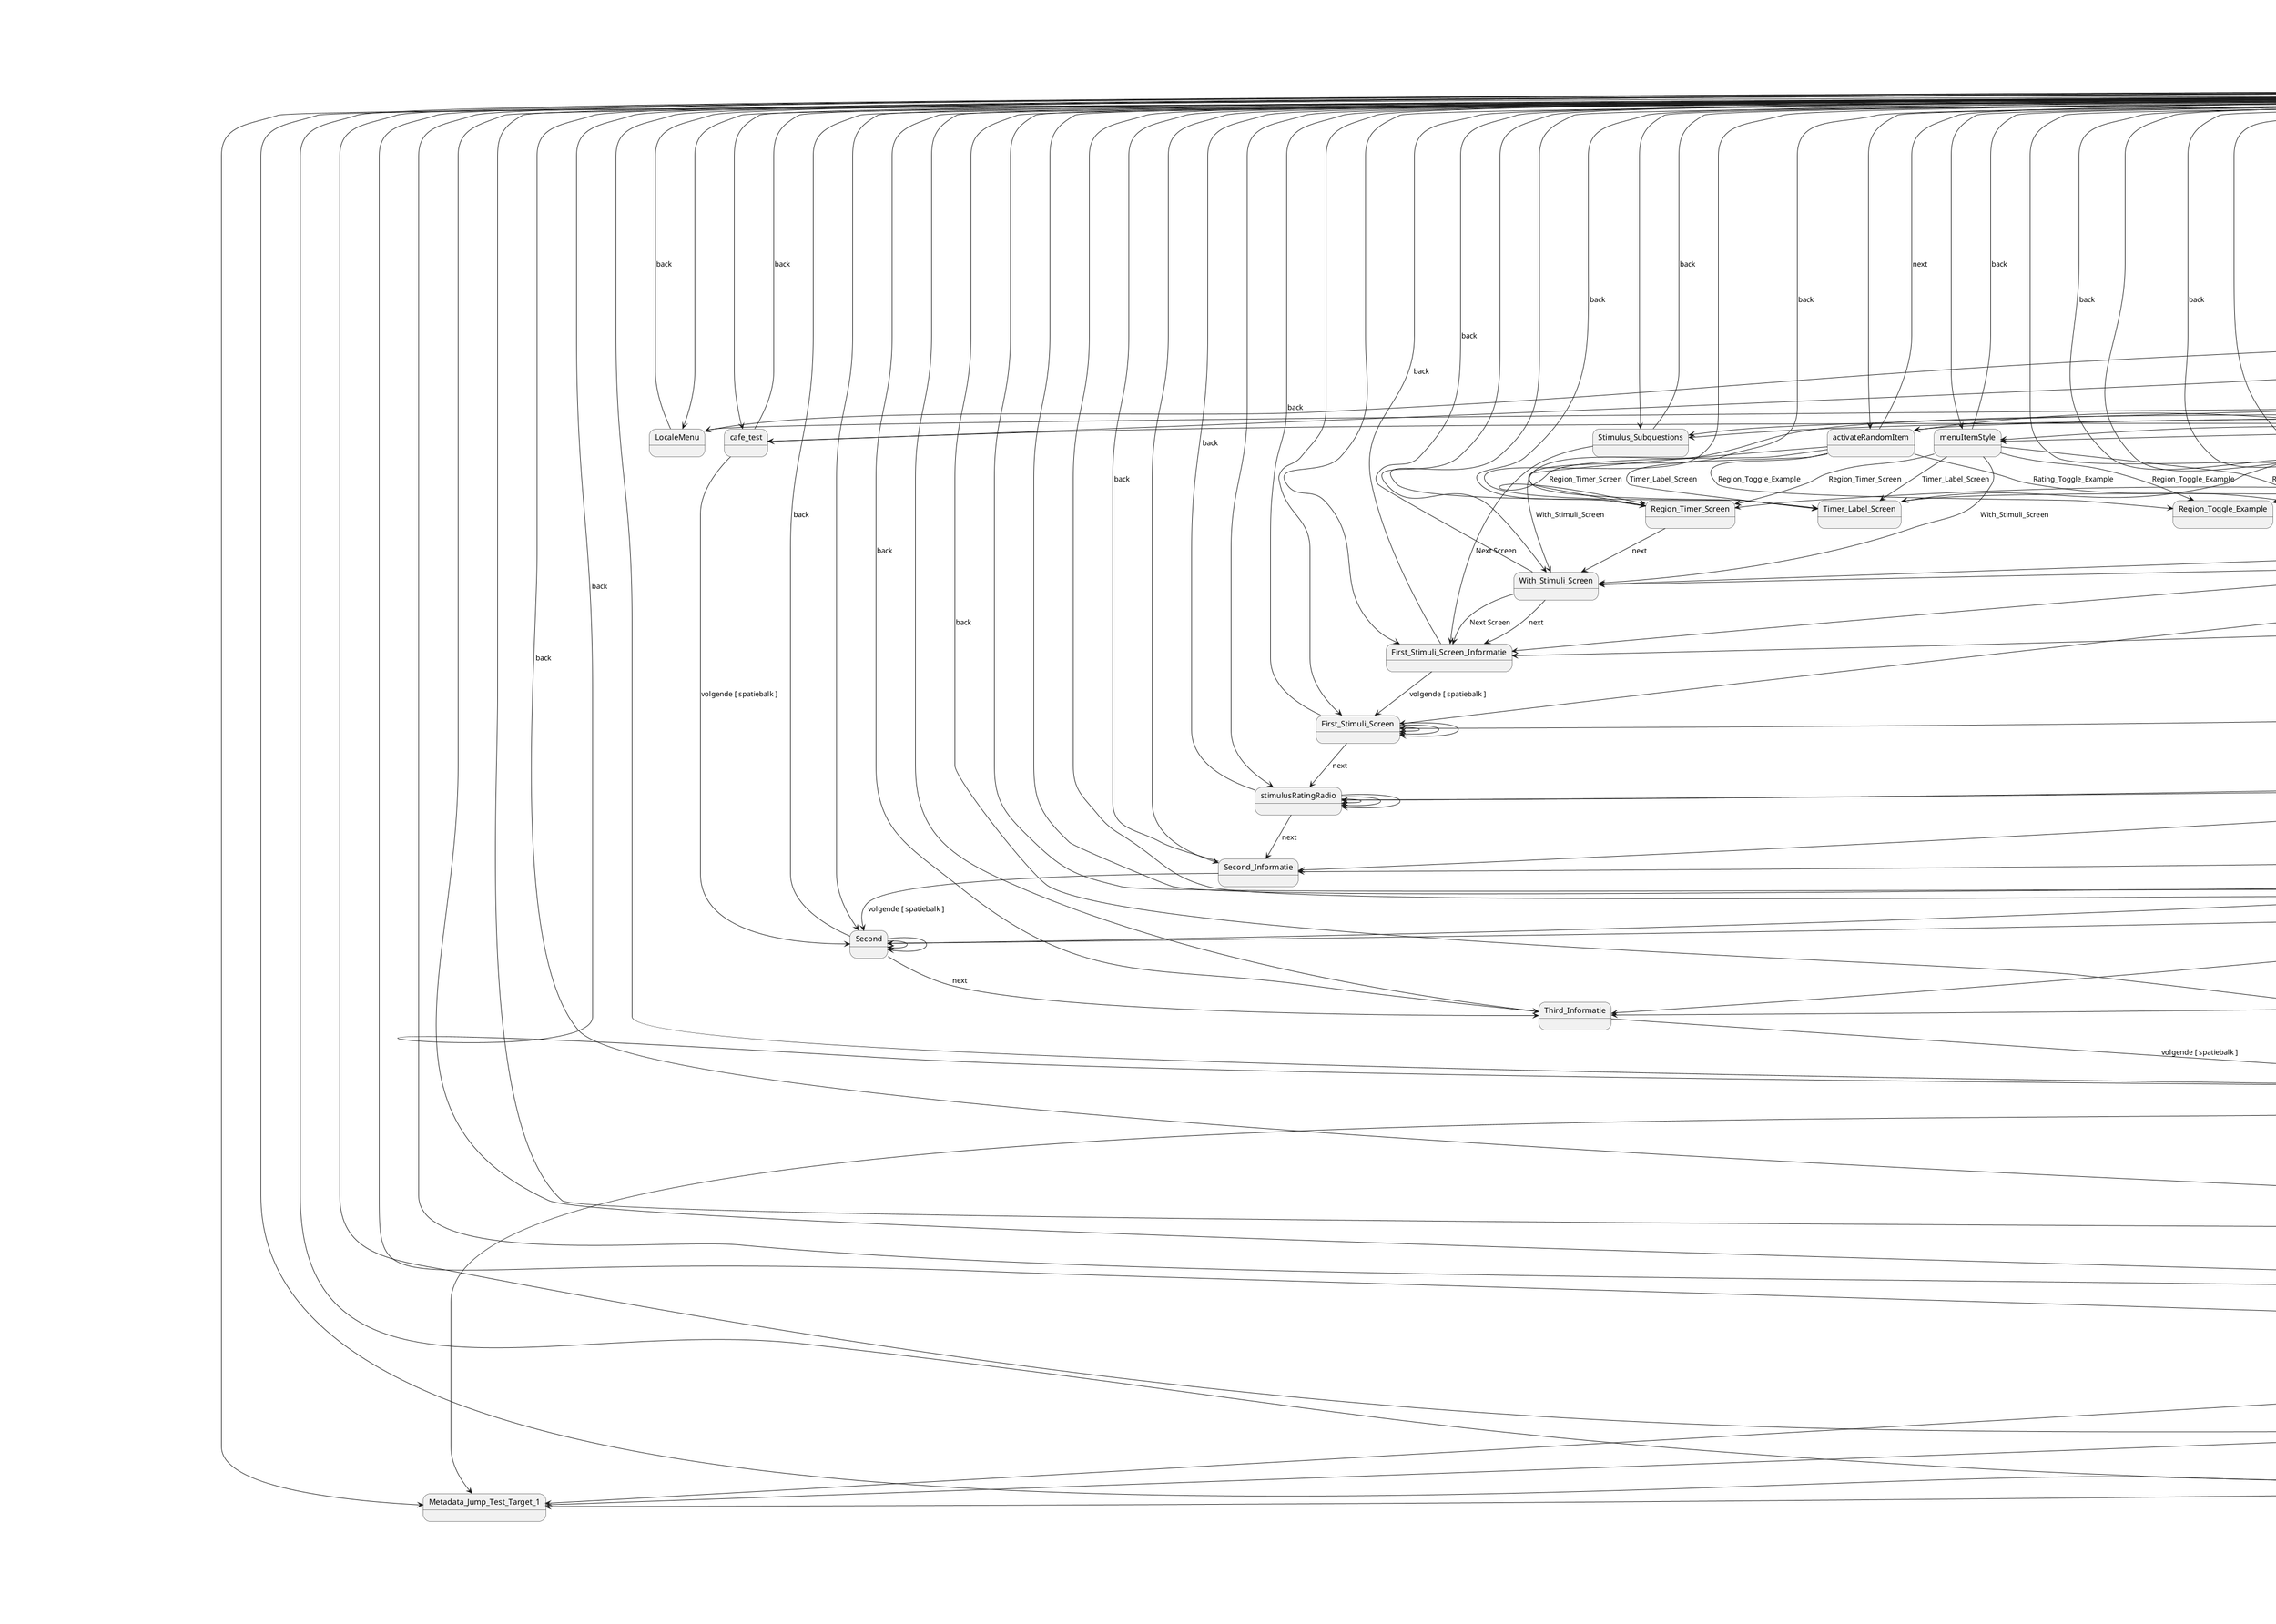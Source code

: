 @startuml
title with_stimulus_example
[*] --> Menu
state Menu
Menu --> Menu
Menu --> LocaleMenu
Menu --> Toestemming
Menu --> Informatie
Menu --> Gegevens
Menu --> Metadata_Jump_Test
Menu --> Metadata_Jump_Test_Target_1
Menu --> Metadata_Jump_Test_Target_2
Menu --> Metadata_Jump_Test_Target_3
Menu --> Metadata_Jump_Test_Target_4
Menu --> Metadata_Jump_Test_Target_5
Menu --> Metadata_Jump_Test_Target_6
Menu --> Metadata_Jump_Test_Target_7
Menu --> Metadata_Jump_Test_Target_8
Menu --> Metadata_Jump_Test_Target_9
Menu --> Metadata_Jump_Test_Target_10
Menu --> First_Stimuli_Screen_Informatie
Menu --> sticky_table_example
Menu --> sticky_menu_example
Menu --> sticky_region_example
Menu --> popup_dialogue_example
Menu --> compare_the_last_two_items
Menu --> Snooze
Menu --> Request_Notification_Screen
Menu --> Timer_Label_Screen
Menu --> Sequential_Display_Example0_6
Menu --> hardware_time_stamps
Menu --> Sequential_Display_Example
Menu --> Sequential_Display_FrameRateTimer
Menu --> RunTrialsSimple1000
Menu --> Audio_Input_Select
Menu --> Many_Short_Recordings
Menu --> One_Long_Recording
Menu --> Aggressive_Short_Recordings
Menu --> Region_Timer_Screen
Menu --> Region_Toggle_Example
Menu --> Rating_Toggle_Example
Menu --> Rating_Token_Text_Example
Menu --> Metadata_Enable_Visible
Menu --> Metadata_Current_Date
Menu --> last_seven_days
Menu --> replace_all_example
Menu --> four_different_topics
Menu --> request_focus_example
Menu --> input_slider_example
Menu --> append_unique_date
Menu --> Format_Current_DateTime
Menu --> currentDate_daysBetween_and_length
Menu --> add_times_example
Menu --> progressIndicator_example
Menu --> With_Stimuli_Screen
Menu --> Stimulus_Subquestions
Menu --> Has_Stimulus_Response
Menu --> First_Stimuli_Screen
Menu --> stimulusResponse_logTokenText
Menu --> stimulusRatingRadio
Menu --> Metadata_HtmlTokenText
Menu --> Second_Informatie
Menu --> hasGetParameter
Menu --> cafe_test
Menu --> Single_Image_Example
Menu --> rating_buttons_example
Menu --> clear_stimulus_responses_example
Menu --> clear_stimulus_response_example
Menu --> visible_enable_stimulus_free_text_example
Menu --> rating_button_orientationType_example
Menu --> holding_button_down_example
Menu --> hotkey_enable_example
Menu --> single_line_text_box_example
Menu --> single_line_text_box_no_action_example
Menu --> Second
Menu --> Third_Informatie
Menu --> Third
Menu --> Recorder
Menu --> RecorderMediaTrigger
Menu --> RecorderPauseTest
Menu --> RecorderNoDownloadTest
Menu --> RecorderTimeStampTest
Menu --> RecorderToneInjection
Menu --> RecordingDTMFQualityTest
Menu --> RecordingDTMFExtendedTest
Menu --> RecorderDtmfTriggerExample
Menu --> RecorderNoiseEchoGainTest
Menu --> RecordingQualityTest
Menu --> Media_Playback_Demo
Menu --> USB_LP310
Menu --> Bluetooth_R1
Menu --> showOnBackButton
Menu --> AppendStimulusResponse
Menu --> enter_in_the_text_box
Menu --> stimulusCodeImageButton
Menu --> stimulus_has_response
Menu --> stimulusRatingImageButton
Menu --> if_stimulus_exists
Menu --> completion
Menu --> InvitationCodeExample
Menu --> MatchOnEvalTokensExample
Menu --> InvitationSessionStepsExample
Menu --> InvitationCodeExampleStimuliScreen
Menu --> RedirectToUrlExample
Menu --> InvitationCodeExampleCompletion
Menu --> InvitationCodeExampleFinished
Menu --> NextStepExample
Menu --> InvitationCodeExampleRestart
Menu --> InvitationCodeExampleInvalid
Menu --> menuItemStyle
Menu --> allMenuItemsStyle
Menu --> activateRandomItem
Menu --> triggerRandomListener
Menu --> incrementScoreExample
Menu --> EditParticipant
Menu --> ListParticipants
Menu --> Admin
Menu --> DataManagement
Menu --> DataUpload
Menu --> table_tags_inside_a_region_tag
Menu --> predefined_stimuli_example
Menu --> custom_completion_number
Menu --> random_image_positions_remembered
Menu --> preload_images_example
Menu --> about
state LocaleMenu
LocaleMenu --> Menu : back
state Toestemming
Toestemming --> Menu : back
Toestemming --> Informatie : next
Toestemming --> Informatie : Akkoord
state Informatie
Informatie --> Toestemming : back
Informatie --> Gegevens : volgende [ spatiebalk ]
state Gegevens
Gegevens --> Informatie : back
Gegevens --> Metadata_Jump_Test : next
state Metadata_Jump_Test
Metadata_Jump_Test --> Gegevens : back
Metadata_Jump_Test --> Metadata_Jump_Test_Target_1
Metadata_Jump_Test --> Metadata_Jump_Test_Target_2
Metadata_Jump_Test --> Metadata_Jump_Test_Target_3
Metadata_Jump_Test --> Metadata_Jump_Test_Target_4
Metadata_Jump_Test --> Metadata_Jump_Test_Target_5
Metadata_Jump_Test --> Metadata_Jump_Test_Target_6
Metadata_Jump_Test --> Metadata_Jump_Test_Target_7
Metadata_Jump_Test --> Metadata_Jump_Test_Target_8
Metadata_Jump_Test --> Metadata_Jump_Test_Target_9
Metadata_Jump_Test --> Metadata_Jump_Test_Target_10
state Metadata_Jump_Test_Target_1
Metadata_Jump_Test_Target_1 --> Gegevens : back
state Metadata_Jump_Test_Target_2
Metadata_Jump_Test_Target_2 --> Gegevens : back
state Metadata_Jump_Test_Target_3
Metadata_Jump_Test_Target_3 --> Gegevens : back
state Metadata_Jump_Test_Target_4
Metadata_Jump_Test_Target_4 --> Gegevens : back
state Metadata_Jump_Test_Target_5
Metadata_Jump_Test_Target_5 --> Gegevens : back
state Metadata_Jump_Test_Target_6
Metadata_Jump_Test_Target_6 --> Gegevens : back
state Metadata_Jump_Test_Target_7
Metadata_Jump_Test_Target_7 --> Gegevens : back
state Metadata_Jump_Test_Target_8
Metadata_Jump_Test_Target_8 --> Gegevens : back
state Metadata_Jump_Test_Target_9
Metadata_Jump_Test_Target_9 --> Gegevens : back
state Metadata_Jump_Test_Target_10
Metadata_Jump_Test_Target_10 --> Gegevens : back
state First_Stimuli_Screen_Informatie
First_Stimuli_Screen_Informatie --> Menu : back
First_Stimuli_Screen_Informatie --> First_Stimuli_Screen : volgende [ spatiebalk ]
state sticky_table_example
sticky_table_example --> Menu : back
sticky_table_example --> sticky_region_example : Sticky Region Example
sticky_table_example --> sticky_menu_example : Sticky Menu Example
state sticky_menu_example
sticky_menu_example --> Menu : back
sticky_menu_example --> sticky_table_example : Sticky Table Example
sticky_menu_example --> sticky_region_example : Sticky Region Example
sticky_menu_example --> Menu
sticky_menu_example --> LocaleMenu
sticky_menu_example --> Toestemming
sticky_menu_example --> Informatie
sticky_menu_example --> Gegevens
sticky_menu_example --> Metadata_Jump_Test
sticky_menu_example --> Metadata_Jump_Test_Target_1
sticky_menu_example --> Metadata_Jump_Test_Target_2
sticky_menu_example --> Metadata_Jump_Test_Target_3
sticky_menu_example --> Metadata_Jump_Test_Target_4
sticky_menu_example --> Metadata_Jump_Test_Target_5
sticky_menu_example --> Metadata_Jump_Test_Target_6
sticky_menu_example --> Metadata_Jump_Test_Target_7
sticky_menu_example --> Metadata_Jump_Test_Target_8
sticky_menu_example --> Metadata_Jump_Test_Target_9
sticky_menu_example --> Metadata_Jump_Test_Target_10
sticky_menu_example --> First_Stimuli_Screen_Informatie
sticky_menu_example --> sticky_table_example
sticky_menu_example --> sticky_menu_example
sticky_menu_example --> sticky_region_example
sticky_menu_example --> popup_dialogue_example
sticky_menu_example --> compare_the_last_two_items
sticky_menu_example --> Snooze
sticky_menu_example --> Request_Notification_Screen
sticky_menu_example --> Timer_Label_Screen
sticky_menu_example --> Sequential_Display_Example0_6
sticky_menu_example --> hardware_time_stamps
sticky_menu_example --> Sequential_Display_Example
sticky_menu_example --> Sequential_Display_FrameRateTimer
sticky_menu_example --> RunTrialsSimple1000
sticky_menu_example --> Audio_Input_Select
sticky_menu_example --> Many_Short_Recordings
sticky_menu_example --> One_Long_Recording
sticky_menu_example --> Aggressive_Short_Recordings
sticky_menu_example --> Region_Timer_Screen
sticky_menu_example --> Region_Toggle_Example
sticky_menu_example --> Rating_Toggle_Example
sticky_menu_example --> Rating_Token_Text_Example
sticky_menu_example --> Metadata_Enable_Visible
sticky_menu_example --> Metadata_Current_Date
sticky_menu_example --> last_seven_days
sticky_menu_example --> replace_all_example
sticky_menu_example --> four_different_topics
sticky_menu_example --> request_focus_example
sticky_menu_example --> input_slider_example
sticky_menu_example --> append_unique_date
sticky_menu_example --> Format_Current_DateTime
sticky_menu_example --> currentDate_daysBetween_and_length
sticky_menu_example --> add_times_example
sticky_menu_example --> progressIndicator_example
sticky_menu_example --> With_Stimuli_Screen
sticky_menu_example --> Stimulus_Subquestions
sticky_menu_example --> Has_Stimulus_Response
sticky_menu_example --> First_Stimuli_Screen
sticky_menu_example --> stimulusResponse_logTokenText
sticky_menu_example --> stimulusRatingRadio
sticky_menu_example --> Metadata_HtmlTokenText
sticky_menu_example --> Second_Informatie
sticky_menu_example --> hasGetParameter
sticky_menu_example --> cafe_test
sticky_menu_example --> Single_Image_Example
sticky_menu_example --> rating_buttons_example
sticky_menu_example --> clear_stimulus_responses_example
sticky_menu_example --> clear_stimulus_response_example
sticky_menu_example --> visible_enable_stimulus_free_text_example
sticky_menu_example --> rating_button_orientationType_example
sticky_menu_example --> holding_button_down_example
sticky_menu_example --> hotkey_enable_example
sticky_menu_example --> single_line_text_box_example
sticky_menu_example --> single_line_text_box_no_action_example
sticky_menu_example --> Second
sticky_menu_example --> Third_Informatie
sticky_menu_example --> Third
sticky_menu_example --> Recorder
sticky_menu_example --> RecorderMediaTrigger
sticky_menu_example --> RecorderPauseTest
sticky_menu_example --> RecorderNoDownloadTest
sticky_menu_example --> RecorderTimeStampTest
sticky_menu_example --> RecorderToneInjection
sticky_menu_example --> RecordingDTMFQualityTest
sticky_menu_example --> RecordingDTMFExtendedTest
sticky_menu_example --> RecorderDtmfTriggerExample
sticky_menu_example --> RecorderNoiseEchoGainTest
sticky_menu_example --> RecordingQualityTest
sticky_menu_example --> Media_Playback_Demo
sticky_menu_example --> USB_LP310
sticky_menu_example --> Bluetooth_R1
sticky_menu_example --> showOnBackButton
sticky_menu_example --> AppendStimulusResponse
sticky_menu_example --> enter_in_the_text_box
sticky_menu_example --> stimulusCodeImageButton
sticky_menu_example --> stimulus_has_response
sticky_menu_example --> stimulusRatingImageButton
sticky_menu_example --> if_stimulus_exists
sticky_menu_example --> completion
sticky_menu_example --> InvitationCodeExample
sticky_menu_example --> MatchOnEvalTokensExample
sticky_menu_example --> InvitationSessionStepsExample
sticky_menu_example --> InvitationCodeExampleStimuliScreen
sticky_menu_example --> RedirectToUrlExample
sticky_menu_example --> InvitationCodeExampleCompletion
sticky_menu_example --> InvitationCodeExampleFinished
sticky_menu_example --> NextStepExample
sticky_menu_example --> InvitationCodeExampleRestart
sticky_menu_example --> InvitationCodeExampleInvalid
sticky_menu_example --> menuItemStyle
sticky_menu_example --> allMenuItemsStyle
sticky_menu_example --> activateRandomItem
sticky_menu_example --> triggerRandomListener
sticky_menu_example --> incrementScoreExample
sticky_menu_example --> EditParticipant
sticky_menu_example --> ListParticipants
sticky_menu_example --> Admin
sticky_menu_example --> DataManagement
sticky_menu_example --> DataUpload
sticky_menu_example --> table_tags_inside_a_region_tag
sticky_menu_example --> predefined_stimuli_example
sticky_menu_example --> custom_completion_number
sticky_menu_example --> random_image_positions_remembered
sticky_menu_example --> preload_images_example
sticky_menu_example --> about
state sticky_region_example
sticky_region_example --> Menu : back
sticky_region_example --> sticky_table_example : Sticky Table Example
sticky_region_example --> sticky_menu_example : Sticky Menu Example
state popup_dialogue_example
popup_dialogue_example --> Menu : back
popup_dialogue_example --> popup_dialogue_example
popup_dialogue_example --> popup_dialogue_example
state compare_the_last_two_items
compare_the_last_two_items --> Menu : back
compare_the_last_two_items --> compare_the_last_two_items
compare_the_last_two_items --> compare_the_last_two_items
compare_the_last_two_items --> compare_the_last_two_items
compare_the_last_two_items --> compare_the_last_two_items
state Snooze
Snooze --> Menu : back
state Request_Notification_Screen
Request_Notification_Screen --> Menu : back
state Timer_Label_Screen
Timer_Label_Screen --> Menu : back
state Sequential_Display_Example0_6
Sequential_Display_Example0_6 --> Menu : back
Sequential_Display_Example0_6 --> Sequential_Display_Example0_6
Sequential_Display_Example0_6 --> Sequential_Display_Example0_6
state hardware_time_stamps
hardware_time_stamps --> Menu : back
hardware_time_stamps --> hardware_time_stamps
hardware_time_stamps --> hardware_time_stamps
state Sequential_Display_Example
Sequential_Display_Example --> Menu : back
Sequential_Display_Example --> Sequential_Display_Example
Sequential_Display_Example --> Sequential_Display_Example
Sequential_Display_Example --> Sequential_Display_Example
Sequential_Display_Example --> Sequential_Display_Example
Sequential_Display_Example --> Sequential_Display_Example
Sequential_Display_Example --> Sequential_Display_Example
Sequential_Display_Example --> Sequential_Display_Example
Sequential_Display_Example --> Sequential_Display_Example
state Sequential_Display_FrameRateTimer
Sequential_Display_FrameRateTimer --> Menu : back
Sequential_Display_FrameRateTimer --> Sequential_Display_FrameRateTimer
Sequential_Display_FrameRateTimer --> Sequential_Display_FrameRateTimer
Sequential_Display_FrameRateTimer --> Sequential_Display_FrameRateTimer
Sequential_Display_FrameRateTimer --> Sequential_Display_FrameRateTimer
Sequential_Display_FrameRateTimer --> Sequential_Display_FrameRateTimer
Sequential_Display_FrameRateTimer --> Sequential_Display_FrameRateTimer
Sequential_Display_FrameRateTimer --> Sequential_Display_FrameRateTimer
Sequential_Display_FrameRateTimer --> Sequential_Display_FrameRateTimer
state RunTrialsSimple1000
RunTrialsSimple1000 --> Menu : back
RunTrialsSimple1000 --> RunTrialsSimple1000
RunTrialsSimple1000 --> RunTrialsSimple1000
state Audio_Input_Select
Audio_Input_Select --> Menu : back
Audio_Input_Select --> Audio_Input_Select
Audio_Input_Select --> Audio_Input_Select
state Many_Short_Recordings
Many_Short_Recordings --> Menu : back
Many_Short_Recordings --> Many_Short_Recordings
Many_Short_Recordings --> Many_Short_Recordings
state One_Long_Recording
One_Long_Recording --> Menu : back
One_Long_Recording --> One_Long_Recording
One_Long_Recording --> One_Long_Recording
state Aggressive_Short_Recordings
Aggressive_Short_Recordings --> Menu : back
Aggressive_Short_Recordings --> Aggressive_Short_Recordings
Aggressive_Short_Recordings --> Aggressive_Short_Recordings
state Region_Timer_Screen
Region_Timer_Screen --> Menu : back
Region_Timer_Screen --> With_Stimuli_Screen : next
state Region_Toggle_Example
Region_Toggle_Example --> Menu : back
state Rating_Toggle_Example
Rating_Toggle_Example --> Menu : back
Rating_Toggle_Example --> Rating_Toggle_Example
Rating_Toggle_Example --> Rating_Toggle_Example
Rating_Toggle_Example --> Rating_Toggle_Example
state Rating_Token_Text_Example
Rating_Token_Text_Example --> Menu : back
Rating_Token_Text_Example --> Rating_Token_Text_Example
Rating_Token_Text_Example --> Rating_Token_Text_Example
Rating_Token_Text_Example --> Rating_Token_Text_Example
Rating_Token_Text_Example --> Rating_Token_Text_Example
Rating_Token_Text_Example --> Rating_Token_Text_Example
state Metadata_Enable_Visible
Metadata_Enable_Visible --> Menu : back
Metadata_Enable_Visible --> Metadata_Enable_Visible
state Metadata_Current_Date
Metadata_Current_Date --> Menu : back
state last_seven_days
last_seven_days --> Menu : back
state replace_all_example
replace_all_example --> Menu : back
state four_different_topics
four_different_topics --> Menu : back
four_different_topics --> four_different_topics
four_different_topics --> four_different_topics
four_different_topics --> four_different_topics
four_different_topics --> four_different_topics
state request_focus_example
request_focus_example --> Menu : back
request_focus_example --> request_focus_example
request_focus_example --> request_focus_example
state input_slider_example
input_slider_example --> Menu : back
input_slider_example --> input_slider_example
input_slider_example --> input_slider_example
state append_unique_date
append_unique_date --> Menu : back
state Format_Current_DateTime
Format_Current_DateTime --> Menu : back
state currentDate_daysBetween_and_length
currentDate_daysBetween_and_length --> Menu : back
state add_times_example
add_times_example --> Menu : back
add_times_example --> add_times_example
add_times_example --> add_times_example
add_times_example --> add_times_example
add_times_example --> add_times_example
add_times_example --> add_times_example
add_times_example --> add_times_example
add_times_example --> add_times_example
add_times_example --> add_times_example
add_times_example --> add_times_example
add_times_example --> add_times_example
add_times_example --> add_times_example
add_times_example --> add_times_example
add_times_example --> add_times_example
state progressIndicator_example
progressIndicator_example --> Menu : back
progressIndicator_example --> progressIndicator_example
progressIndicator_example --> progressIndicator_example
progressIndicator_example --> progressIndicator_example
progressIndicator_example --> progressIndicator_example
progressIndicator_example --> progressIndicator_example
progressIndicator_example --> progressIndicator_example
state With_Stimuli_Screen
With_Stimuli_Screen --> Menu : back
With_Stimuli_Screen --> First_Stimuli_Screen_Informatie : next
With_Stimuli_Screen --> First_Stimuli_Screen_Informatie : Next Screen
state Stimulus_Subquestions
Stimulus_Subquestions --> Menu : back
Stimulus_Subquestions --> First_Stimuli_Screen_Informatie : Next Screen
state Has_Stimulus_Response
Has_Stimulus_Response --> Menu : back
Has_Stimulus_Response --> Has_Stimulus_Response
Has_Stimulus_Response --> Has_Stimulus_Response
state First_Stimuli_Screen
First_Stimuli_Screen --> Menu : back
First_Stimuli_Screen --> stimulusRatingRadio : next
First_Stimuli_Screen --> First_Stimuli_Screen
First_Stimuli_Screen --> First_Stimuli_Screen
First_Stimuli_Screen --> First_Stimuli_Screen
state stimulusResponse_logTokenText
stimulusResponse_logTokenText --> Menu : back
stimulusResponse_logTokenText --> stimulusResponse_logTokenText
stimulusResponse_logTokenText --> stimulusResponse_logTokenText
stimulusResponse_logTokenText --> stimulusResponse_logTokenText
state stimulusRatingRadio
stimulusRatingRadio --> Menu : back
stimulusRatingRadio --> Second_Informatie : next
stimulusRatingRadio --> stimulusRatingRadio
stimulusRatingRadio --> stimulusRatingRadio
stimulusRatingRadio --> stimulusRatingRadio
state Metadata_HtmlTokenText
Metadata_HtmlTokenText --> Menu : back
state Second_Informatie
Second_Informatie --> Menu : back
Second_Informatie --> Second : volgende [ spatiebalk ]
state hasGetParameter
hasGetParameter --> Menu : back
state cafe_test
cafe_test --> Menu : back
cafe_test --> Second : volgende [ spatiebalk ]
state Single_Image_Example
Single_Image_Example --> Menu : back
state rating_buttons_example
rating_buttons_example --> Menu : back
rating_buttons_example --> rating_buttons_example
rating_buttons_example --> rating_buttons_example
state clear_stimulus_responses_example
clear_stimulus_responses_example --> Menu : back
clear_stimulus_responses_example --> clear_stimulus_responses_example
clear_stimulus_responses_example --> clear_stimulus_responses_example
clear_stimulus_responses_example --> clear_stimulus_responses_example
state clear_stimulus_response_example
clear_stimulus_response_example --> Menu : back
clear_stimulus_response_example --> clear_stimulus_response_example
clear_stimulus_response_example --> clear_stimulus_response_example
clear_stimulus_response_example --> clear_stimulus_response_example
clear_stimulus_response_example --> clear_stimulus_response_example
clear_stimulus_response_example --> clear_stimulus_response_example
state visible_enable_stimulus_free_text_example
visible_enable_stimulus_free_text_example --> Menu : back
visible_enable_stimulus_free_text_example --> visible_enable_stimulus_free_text_example
visible_enable_stimulus_free_text_example --> visible_enable_stimulus_free_text_example
state rating_button_orientationType_example
rating_button_orientationType_example --> Menu : back
rating_button_orientationType_example --> rating_button_orientationType_example
rating_button_orientationType_example --> rating_button_orientationType_example
state holding_button_down_example
holding_button_down_example --> Menu : back
state hotkey_enable_example
hotkey_enable_example --> Menu : back
state single_line_text_box_example
single_line_text_box_example --> Menu : back
single_line_text_box_example --> single_line_text_box_example
single_line_text_box_example --> single_line_text_box_example
state single_line_text_box_no_action_example
single_line_text_box_no_action_example --> Menu : back
single_line_text_box_no_action_example --> single_line_text_box_no_action_example
single_line_text_box_no_action_example --> single_line_text_box_no_action_example
single_line_text_box_no_action_example --> single_line_text_box_no_action_example
state Second
Second --> Menu : back
Second --> Third_Informatie : next
Second --> Second
Second --> Second
state Third_Informatie
Third_Informatie --> Menu : back
Third_Informatie --> Third : volgende [ spatiebalk ]
state Third
Third --> Menu : back
Third --> completion : next
state Recorder
Recorder --> Menu : back
Recorder --> Menu : next
state RecorderMediaTrigger
RecorderMediaTrigger --> Menu : back
RecorderMediaTrigger --> Menu : next
RecorderMediaTrigger --> RecorderMediaTrigger
RecorderMediaTrigger --> RecorderMediaTrigger
state RecorderPauseTest
RecorderPauseTest --> Menu : back
RecorderPauseTest --> Menu : next
RecorderPauseTest --> RecorderPauseTest
RecorderPauseTest --> RecorderPauseTest
state RecorderNoDownloadTest
RecorderNoDownloadTest --> Menu : back
RecorderNoDownloadTest --> Menu : next
RecorderNoDownloadTest --> RecorderNoDownloadTest
RecorderNoDownloadTest --> RecorderNoDownloadTest
state RecorderTimeStampTest
RecorderTimeStampTest --> Menu : back
RecorderTimeStampTest --> Menu : next
state RecorderToneInjection
RecorderToneInjection --> Menu : back
RecorderToneInjection --> Menu : next
state RecordingDTMFQualityTest
RecordingDTMFQualityTest --> Menu : back
RecordingDTMFQualityTest --> Menu : next
RecordingDTMFQualityTest --> RecordingDTMFQualityTest
RecordingDTMFQualityTest --> RecordingDTMFQualityTest
RecordingDTMFQualityTest --> RecordingDTMFQualityTest
state RecordingDTMFExtendedTest
RecordingDTMFExtendedTest --> Menu : back
RecordingDTMFExtendedTest --> Menu : next
RecordingDTMFExtendedTest --> RecordingDTMFExtendedTest
RecordingDTMFExtendedTest --> RecordingDTMFExtendedTest
RecordingDTMFExtendedTest --> RecordingDTMFExtendedTest
state RecorderDtmfTriggerExample
RecorderDtmfTriggerExample --> Menu : back
RecorderDtmfTriggerExample --> Menu : next
RecorderDtmfTriggerExample --> RecorderDtmfTriggerExample
RecorderDtmfTriggerExample --> RecorderDtmfTriggerExample
state RecorderNoiseEchoGainTest
RecorderNoiseEchoGainTest --> Menu : back
RecorderNoiseEchoGainTest --> Menu : next
RecorderNoiseEchoGainTest --> RecorderNoiseEchoGainTest
RecorderNoiseEchoGainTest --> RecorderNoiseEchoGainTest
state RecordingQualityTest
RecordingQualityTest --> Menu : back
RecordingQualityTest --> RecordingQualityTest
RecordingQualityTest --> RecordingQualityTest
RecordingQualityTest --> RecordingQualityTest
RecordingQualityTest --> RecordingQualityTest
RecordingQualityTest --> RecordingQualityTest
state Media_Playback_Demo
Media_Playback_Demo --> Menu : back
state USB_LP310
USB_LP310 --> Menu : back
state Bluetooth_R1
Bluetooth_R1 --> Menu : back
state showOnBackButton
showOnBackButton --> Menu
showOnBackButton --> Menu : Menu
showOnBackButton --> showOnBackButton
showOnBackButton --> showOnBackButton
showOnBackButton --> Menu : Menu
state AppendStimulusResponse
AppendStimulusResponse --> Menu : back
AppendStimulusResponse --> AppendStimulusResponse
AppendStimulusResponse --> AppendStimulusResponse
AppendStimulusResponse --> Menu : Menu
state enter_in_the_text_box
enter_in_the_text_box --> Menu : back
enter_in_the_text_box --> showOnBackButton
enter_in_the_text_box --> showOnBackButton
state stimulusCodeImageButton
stimulusCodeImageButton --> Menu : back
stimulusCodeImageButton --> stimulusCodeImageButton
stimulusCodeImageButton --> stimulusCodeImageButton
state stimulus_has_response
stimulus_has_response --> Menu : back
stimulus_has_response --> stimulus_has_response
stimulus_has_response --> stimulus_has_response : Reload
state stimulusRatingImageButton
stimulusRatingImageButton --> Menu : back
stimulusRatingImageButton --> stimulusRatingImageButton
stimulusRatingImageButton --> stimulusRatingImageButton
state if_stimulus_exists
if_stimulus_exists --> Menu : back
if_stimulus_exists --> if_stimulus_exists
if_stimulus_exists --> if_stimulus_exists
state completion
completion --> Menu : back
completion --> Toestemming : next
completion --> Toestemming : Opnieuw beginnen
completion --> completion : Probeer opnieuw
state InvitationCodeExample
InvitationCodeExample --> Menu : back
InvitationCodeExample --> InvitationCodeExampleStimuliScreen : volgende [ spatiebalk ]
state MatchOnEvalTokensExample
MatchOnEvalTokensExample --> Menu : back
state InvitationSessionStepsExample
InvitationSessionStepsExample --> Menu : back
InvitationSessionStepsExample --> InvitationCodeExampleStimuliScreen : volgende [ spatiebalk ]
InvitationSessionStepsExample --> InvitationCodeExampleInvalid : volgende [ spatiebalk ]
InvitationSessionStepsExample --> InvitationCodeExampleStimuliScreen : volgende [ spatiebalk ]
state InvitationCodeExampleStimuliScreen
InvitationCodeExampleStimuliScreen --> Menu : back
InvitationCodeExampleStimuliScreen --> InvitationCodeExampleCompletion : next
InvitationCodeExampleStimuliScreen --> InvitationCodeExampleStimuliScreen
InvitationCodeExampleStimuliScreen --> InvitationCodeExampleStimuliScreen
InvitationCodeExampleStimuliScreen --> InvitationCodeExampleStimuliScreen
InvitationCodeExampleStimuliScreen --> InvitationCodeExampleCompletion : transmitResults
state RedirectToUrlExample
RedirectToUrlExample --> Menu : back
state InvitationCodeExampleCompletion
InvitationCodeExampleCompletion --> InvitationCodeExampleFinished
InvitationCodeExampleCompletion --> InvitationCodeExampleCompletion : Retry
state InvitationCodeExampleFinished
InvitationCodeExampleFinished --> InvitationCodeExampleRestart : back
InvitationCodeExampleFinished --> InvitationCodeExampleRestart : Continue
state NextStepExample
NextStepExample --> Menu : back
state InvitationCodeExampleRestart
InvitationCodeExampleRestart --> InvitationCodeExample : Opnieuw beginnen
InvitationCodeExampleRestart --> InvitationCodeExampleRestart : Retry
state InvitationCodeExampleInvalid
InvitationCodeExampleInvalid --> InvitationSessionStepsExample : Opnieuw beginnen
state menuItemStyle
menuItemStyle --> Menu : back
menuItemStyle --> Timer_Label_Screen : Timer_Label_Screen
menuItemStyle --> Region_Timer_Screen : Region_Timer_Screen
menuItemStyle --> Region_Toggle_Example : Region_Toggle_Example
menuItemStyle --> Rating_Toggle_Example : Rating_Toggle_Example
menuItemStyle --> With_Stimuli_Screen : With_Stimuli_Screen
state allMenuItemsStyle
allMenuItemsStyle --> Menu : back
allMenuItemsStyle --> Menu
allMenuItemsStyle --> LocaleMenu
allMenuItemsStyle --> Toestemming
allMenuItemsStyle --> Informatie
allMenuItemsStyle --> Gegevens
allMenuItemsStyle --> Metadata_Jump_Test
allMenuItemsStyle --> Metadata_Jump_Test_Target_1
allMenuItemsStyle --> Metadata_Jump_Test_Target_2
allMenuItemsStyle --> Metadata_Jump_Test_Target_3
allMenuItemsStyle --> Metadata_Jump_Test_Target_4
allMenuItemsStyle --> Metadata_Jump_Test_Target_5
allMenuItemsStyle --> Metadata_Jump_Test_Target_6
allMenuItemsStyle --> Metadata_Jump_Test_Target_7
allMenuItemsStyle --> Metadata_Jump_Test_Target_8
allMenuItemsStyle --> Metadata_Jump_Test_Target_9
allMenuItemsStyle --> Metadata_Jump_Test_Target_10
allMenuItemsStyle --> First_Stimuli_Screen_Informatie
allMenuItemsStyle --> sticky_table_example
allMenuItemsStyle --> sticky_menu_example
allMenuItemsStyle --> sticky_region_example
allMenuItemsStyle --> popup_dialogue_example
allMenuItemsStyle --> compare_the_last_two_items
allMenuItemsStyle --> Snooze
allMenuItemsStyle --> Request_Notification_Screen
allMenuItemsStyle --> Timer_Label_Screen
allMenuItemsStyle --> Sequential_Display_Example0_6
allMenuItemsStyle --> hardware_time_stamps
allMenuItemsStyle --> Sequential_Display_Example
allMenuItemsStyle --> Sequential_Display_FrameRateTimer
allMenuItemsStyle --> RunTrialsSimple1000
allMenuItemsStyle --> Audio_Input_Select
allMenuItemsStyle --> Many_Short_Recordings
allMenuItemsStyle --> One_Long_Recording
allMenuItemsStyle --> Aggressive_Short_Recordings
allMenuItemsStyle --> Region_Timer_Screen
allMenuItemsStyle --> Region_Toggle_Example
allMenuItemsStyle --> Rating_Toggle_Example
allMenuItemsStyle --> Rating_Token_Text_Example
allMenuItemsStyle --> Metadata_Enable_Visible
allMenuItemsStyle --> Metadata_Current_Date
allMenuItemsStyle --> last_seven_days
allMenuItemsStyle --> replace_all_example
allMenuItemsStyle --> four_different_topics
allMenuItemsStyle --> request_focus_example
allMenuItemsStyle --> input_slider_example
allMenuItemsStyle --> append_unique_date
allMenuItemsStyle --> Format_Current_DateTime
allMenuItemsStyle --> currentDate_daysBetween_and_length
allMenuItemsStyle --> add_times_example
allMenuItemsStyle --> progressIndicator_example
allMenuItemsStyle --> With_Stimuli_Screen
allMenuItemsStyle --> Stimulus_Subquestions
allMenuItemsStyle --> Has_Stimulus_Response
allMenuItemsStyle --> First_Stimuli_Screen
allMenuItemsStyle --> stimulusResponse_logTokenText
allMenuItemsStyle --> stimulusRatingRadio
allMenuItemsStyle --> Metadata_HtmlTokenText
allMenuItemsStyle --> Second_Informatie
allMenuItemsStyle --> hasGetParameter
allMenuItemsStyle --> cafe_test
allMenuItemsStyle --> Single_Image_Example
allMenuItemsStyle --> rating_buttons_example
allMenuItemsStyle --> clear_stimulus_responses_example
allMenuItemsStyle --> clear_stimulus_response_example
allMenuItemsStyle --> visible_enable_stimulus_free_text_example
allMenuItemsStyle --> rating_button_orientationType_example
allMenuItemsStyle --> holding_button_down_example
allMenuItemsStyle --> hotkey_enable_example
allMenuItemsStyle --> single_line_text_box_example
allMenuItemsStyle --> single_line_text_box_no_action_example
allMenuItemsStyle --> Second
allMenuItemsStyle --> Third_Informatie
allMenuItemsStyle --> Third
allMenuItemsStyle --> Recorder
allMenuItemsStyle --> RecorderMediaTrigger
allMenuItemsStyle --> RecorderPauseTest
allMenuItemsStyle --> RecorderNoDownloadTest
allMenuItemsStyle --> RecorderTimeStampTest
allMenuItemsStyle --> RecorderToneInjection
allMenuItemsStyle --> RecordingDTMFQualityTest
allMenuItemsStyle --> RecordingDTMFExtendedTest
allMenuItemsStyle --> RecorderDtmfTriggerExample
allMenuItemsStyle --> RecorderNoiseEchoGainTest
allMenuItemsStyle --> RecordingQualityTest
allMenuItemsStyle --> Media_Playback_Demo
allMenuItemsStyle --> USB_LP310
allMenuItemsStyle --> Bluetooth_R1
allMenuItemsStyle --> showOnBackButton
allMenuItemsStyle --> AppendStimulusResponse
allMenuItemsStyle --> enter_in_the_text_box
allMenuItemsStyle --> stimulusCodeImageButton
allMenuItemsStyle --> stimulus_has_response
allMenuItemsStyle --> stimulusRatingImageButton
allMenuItemsStyle --> if_stimulus_exists
allMenuItemsStyle --> completion
allMenuItemsStyle --> InvitationCodeExample
allMenuItemsStyle --> MatchOnEvalTokensExample
allMenuItemsStyle --> InvitationSessionStepsExample
allMenuItemsStyle --> InvitationCodeExampleStimuliScreen
allMenuItemsStyle --> RedirectToUrlExample
allMenuItemsStyle --> InvitationCodeExampleCompletion
allMenuItemsStyle --> InvitationCodeExampleFinished
allMenuItemsStyle --> NextStepExample
allMenuItemsStyle --> InvitationCodeExampleRestart
allMenuItemsStyle --> InvitationCodeExampleInvalid
allMenuItemsStyle --> menuItemStyle
allMenuItemsStyle --> allMenuItemsStyle
allMenuItemsStyle --> activateRandomItem
allMenuItemsStyle --> triggerRandomListener
allMenuItemsStyle --> incrementScoreExample
allMenuItemsStyle --> EditParticipant
allMenuItemsStyle --> ListParticipants
allMenuItemsStyle --> Admin
allMenuItemsStyle --> DataManagement
allMenuItemsStyle --> DataUpload
allMenuItemsStyle --> table_tags_inside_a_region_tag
allMenuItemsStyle --> predefined_stimuli_example
allMenuItemsStyle --> custom_completion_number
allMenuItemsStyle --> random_image_positions_remembered
allMenuItemsStyle --> preload_images_example
allMenuItemsStyle --> about
state activateRandomItem
activateRandomItem --> Menu : next
activateRandomItem --> Timer_Label_Screen : Timer_Label_Screen
activateRandomItem --> Region_Timer_Screen : Region_Timer_Screen
activateRandomItem --> Region_Toggle_Example : Region_Toggle_Example
activateRandomItem --> Rating_Toggle_Example : Rating_Toggle_Example
activateRandomItem --> With_Stimuli_Screen : With_Stimuli_Screen
state triggerRandomListener
triggerRandomListener --> Menu : back
triggerRandomListener --> Menu : next
triggerRandomListener --> triggerRandomListener : Reset Triggers
state incrementScoreExample
incrementScoreExample --> Menu : back
incrementScoreExample --> Menu : next
state EditParticipant
EditParticipant --> Menu : back
EditParticipant --> ListParticipants : next
state ListParticipants
ListParticipants --> Menu : back
ListParticipants --> Admin : next
ListParticipants --> Admin : To the admin page
state Admin
Admin --> ListParticipants : next
Admin --> EditParticipant : Create New User
Admin --> EditParticipant : Erase Current User
Admin --> Admin : Retry
Admin --> EditParticipant : Create New User
Admin --> EditParticipant : Erase Current User
Admin --> Admin : Retry
Admin --> EditParticipant : Create New User
Admin --> EditParticipant : Erase Current User
state DataManagement
DataManagement --> Menu : back
DataManagement --> DataUpload : next
state DataUpload
DataUpload --> DataManagement : back
DataUpload --> DataManagement : next
DataUpload --> DataManagement : Remove the participants's data from this application
DataUpload --> DataManagement : Keep local copy of the participants's data
DataUpload --> DataUpload : Retry
DataUpload --> DataManagement : Participant's Data Listing
DataUpload --> DataUpload : Retry
DataUpload --> DataManagement : Participant's Data Listing
state table_tags_inside_a_region_tag
table_tags_inside_a_region_tag --> Menu : back
state predefined_stimuli_example
predefined_stimuli_example --> Menu : back
predefined_stimuli_example --> single_line_text_box_no_action_example
predefined_stimuli_example --> single_line_text_box_no_action_example
predefined_stimuli_example --> single_line_text_box_no_action_example
state custom_completion_number
custom_completion_number --> Menu : back
state random_image_positions_remembered
random_image_positions_remembered --> Menu : back
random_image_positions_remembered --> random_image_positions_remembered
random_image_positions_remembered --> random_image_positions_remembered
random_image_positions_remembered --> random_image_positions_remembered
random_image_positions_remembered --> random_image_positions_remembered
state preload_images_example
preload_images_example --> Menu : back
preload_images_example --> preload_images_example
preload_images_example --> preload_images_example
state about
about --> Menu : back
@enduml

